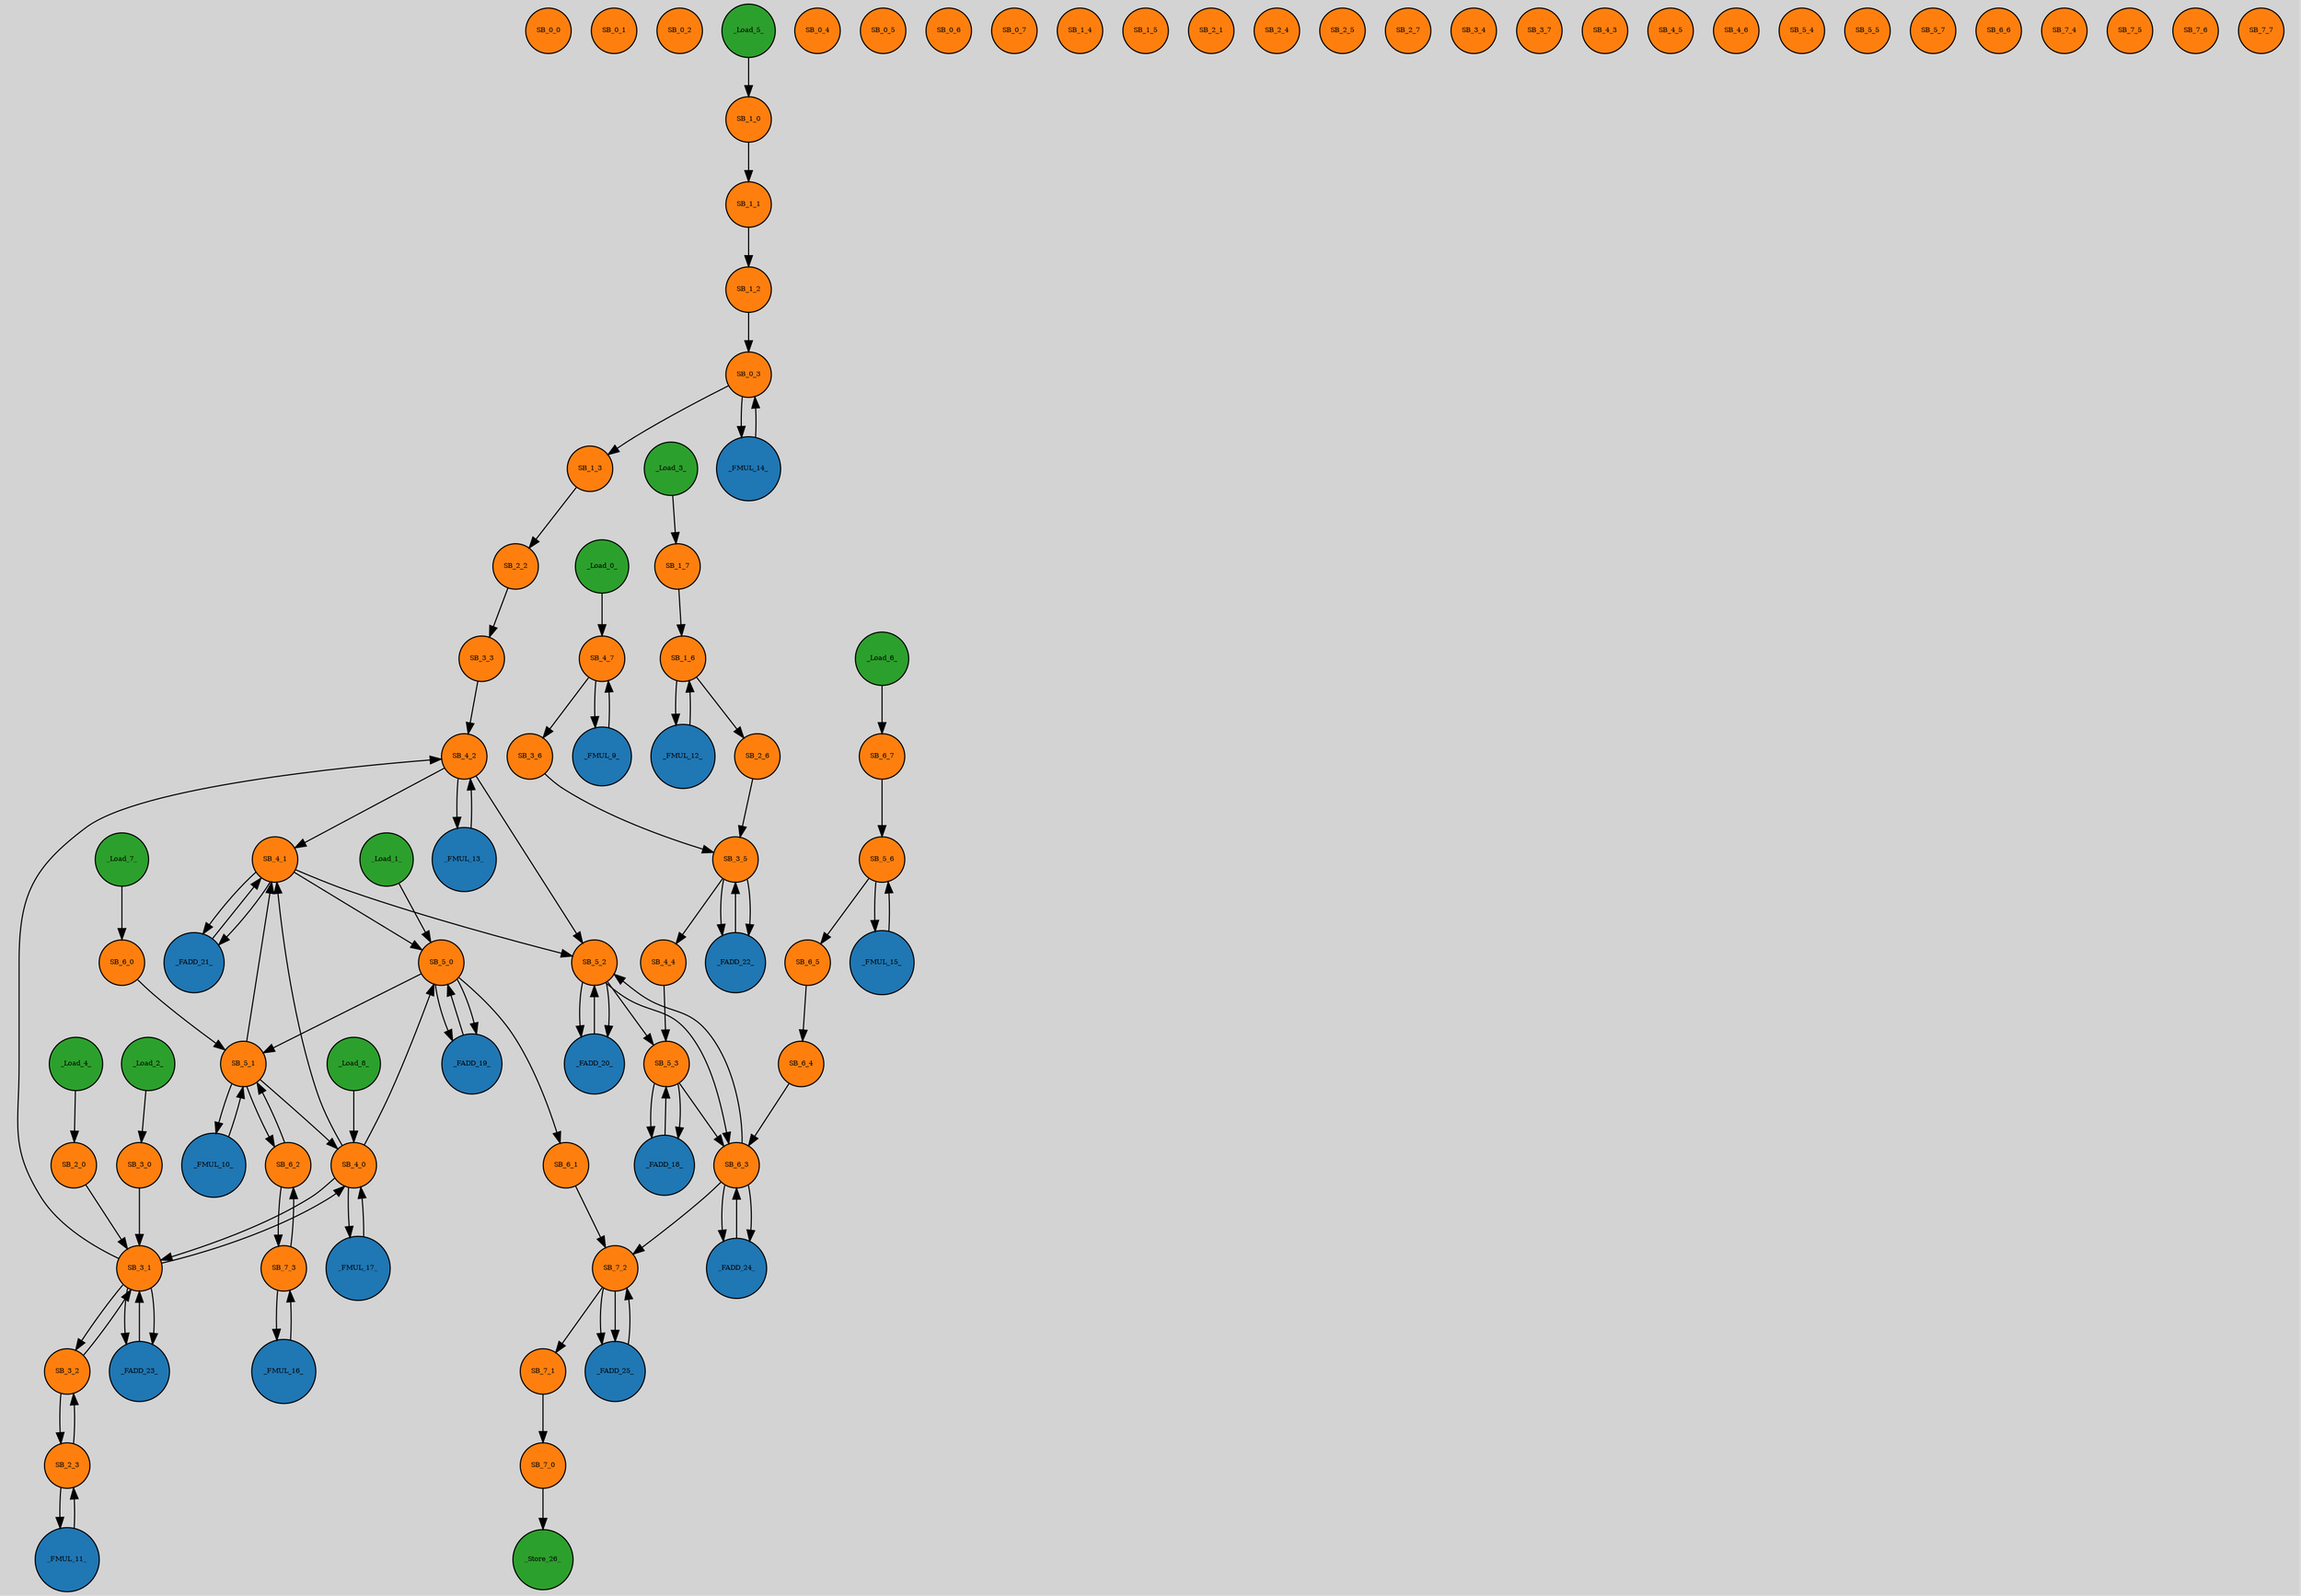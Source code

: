 digraph {
graph [pad="0.212,0.055" bgcolor=lightgray]
node [style=filled]
SB_0_0 [shape="circle" fontsize=6 fillcolor="#ff7f0e" pos="2,0!"]
SB_0_1 [shape="circle" fontsize=6 fillcolor="#ff7f0e" pos="4,0!"]
SB_0_2 [shape="circle" fontsize=6 fillcolor="#ff7f0e" pos="6,0!"]
SB_0_3 [shape="circle" fontsize=6 fillcolor="#ff7f0e" pos="8,0!"]
SB_0_4 [shape="circle" fontsize=6 fillcolor="#ff7f0e" pos="10,0!"]
SB_0_5 [shape="circle" fontsize=6 fillcolor="#ff7f0e" pos="12,0!"]
SB_0_6 [shape="circle" fontsize=6 fillcolor="#ff7f0e" pos="14,0!"]
SB_0_7 [shape="circle" fontsize=6 fillcolor="#ff7f0e" pos="16,0!"]
SB_1_0 [shape="circle" fontsize=6 fillcolor="#ff7f0e" pos="2,-2!"]
SB_1_1 [shape="circle" fontsize=6 fillcolor="#ff7f0e" pos="4,-2!"]
SB_1_2 [shape="circle" fontsize=6 fillcolor="#ff7f0e" pos="6,-2!"]
SB_1_3 [shape="circle" fontsize=6 fillcolor="#ff7f0e" pos="8,-2!"]
SB_1_4 [shape="circle" fontsize=6 fillcolor="#ff7f0e" pos="10,-2!"]
SB_1_5 [shape="circle" fontsize=6 fillcolor="#ff7f0e" pos="12,-2!"]
SB_1_6 [shape="circle" fontsize=6 fillcolor="#ff7f0e" pos="14,-2!"]
SB_1_7 [shape="circle" fontsize=6 fillcolor="#ff7f0e" pos="16,-2!"]
SB_2_0 [shape="circle" fontsize=6 fillcolor="#ff7f0e" pos="2,-4!"]
SB_2_1 [shape="circle" fontsize=6 fillcolor="#ff7f0e" pos="4,-4!"]
SB_2_2 [shape="circle" fontsize=6 fillcolor="#ff7f0e" pos="6,-4!"]
SB_2_3 [shape="circle" fontsize=6 fillcolor="#ff7f0e" pos="8,-4!"]
SB_2_4 [shape="circle" fontsize=6 fillcolor="#ff7f0e" pos="10,-4!"]
SB_2_5 [shape="circle" fontsize=6 fillcolor="#ff7f0e" pos="12,-4!"]
SB_2_6 [shape="circle" fontsize=6 fillcolor="#ff7f0e" pos="14,-4!"]
SB_2_7 [shape="circle" fontsize=6 fillcolor="#ff7f0e" pos="16,-4!"]
SB_3_0 [shape="circle" fontsize=6 fillcolor="#ff7f0e" pos="2,-6!"]
SB_3_1 [shape="circle" fontsize=6 fillcolor="#ff7f0e" pos="4,-6!"]
SB_3_2 [shape="circle" fontsize=6 fillcolor="#ff7f0e" pos="6,-6!"]
SB_3_3 [shape="circle" fontsize=6 fillcolor="#ff7f0e" pos="8,-6!"]
SB_3_4 [shape="circle" fontsize=6 fillcolor="#ff7f0e" pos="10,-6!"]
SB_3_5 [shape="circle" fontsize=6 fillcolor="#ff7f0e" pos="12,-6!"]
SB_3_6 [shape="circle" fontsize=6 fillcolor="#ff7f0e" pos="14,-6!"]
SB_3_7 [shape="circle" fontsize=6 fillcolor="#ff7f0e" pos="16,-6!"]
SB_4_0 [shape="circle" fontsize=6 fillcolor="#ff7f0e" pos="2,-8!"]
SB_4_1 [shape="circle" fontsize=6 fillcolor="#ff7f0e" pos="4,-8!"]
SB_4_2 [shape="circle" fontsize=6 fillcolor="#ff7f0e" pos="6,-8!"]
SB_4_3 [shape="circle" fontsize=6 fillcolor="#ff7f0e" pos="8,-8!"]
SB_4_4 [shape="circle" fontsize=6 fillcolor="#ff7f0e" pos="10,-8!"]
SB_4_5 [shape="circle" fontsize=6 fillcolor="#ff7f0e" pos="12,-8!"]
SB_4_6 [shape="circle" fontsize=6 fillcolor="#ff7f0e" pos="14,-8!"]
SB_4_7 [shape="circle" fontsize=6 fillcolor="#ff7f0e" pos="16,-8!"]
SB_5_0 [shape="circle" fontsize=6 fillcolor="#ff7f0e" pos="2,-10!"]
SB_5_1 [shape="circle" fontsize=6 fillcolor="#ff7f0e" pos="4,-10!"]
SB_5_2 [shape="circle" fontsize=6 fillcolor="#ff7f0e" pos="6,-10!"]
SB_5_3 [shape="circle" fontsize=6 fillcolor="#ff7f0e" pos="8,-10!"]
SB_5_4 [shape="circle" fontsize=6 fillcolor="#ff7f0e" pos="10,-10!"]
SB_5_5 [shape="circle" fontsize=6 fillcolor="#ff7f0e" pos="12,-10!"]
SB_5_6 [shape="circle" fontsize=6 fillcolor="#ff7f0e" pos="14,-10!"]
SB_5_7 [shape="circle" fontsize=6 fillcolor="#ff7f0e" pos="16,-10!"]
SB_6_0 [shape="circle" fontsize=6 fillcolor="#ff7f0e" pos="2,-12!"]
SB_6_1 [shape="circle" fontsize=6 fillcolor="#ff7f0e" pos="4,-12!"]
SB_6_2 [shape="circle" fontsize=6 fillcolor="#ff7f0e" pos="6,-12!"]
SB_6_3 [shape="circle" fontsize=6 fillcolor="#ff7f0e" pos="8,-12!"]
SB_6_4 [shape="circle" fontsize=6 fillcolor="#ff7f0e" pos="10,-12!"]
SB_6_5 [shape="circle" fontsize=6 fillcolor="#ff7f0e" pos="12,-12!"]
SB_6_6 [shape="circle" fontsize=6 fillcolor="#ff7f0e" pos="14,-12!"]
SB_6_7 [shape="circle" fontsize=6 fillcolor="#ff7f0e" pos="16,-12!"]
SB_7_0 [shape="circle" fontsize=6 fillcolor="#ff7f0e" pos="2,-14!"]
SB_7_1 [shape="circle" fontsize=6 fillcolor="#ff7f0e" pos="4,-14!"]
SB_7_2 [shape="circle" fontsize=6 fillcolor="#ff7f0e" pos="6,-14!"]
SB_7_3 [shape="circle" fontsize=6 fillcolor="#ff7f0e" pos="8,-14!"]
SB_7_4 [shape="circle" fontsize=6 fillcolor="#ff7f0e" pos="10,-14!"]
SB_7_5 [shape="circle" fontsize=6 fillcolor="#ff7f0e" pos="12,-14!"]
SB_7_6 [shape="circle" fontsize=6 fillcolor="#ff7f0e" pos="14,-14!"]
SB_7_7 [shape="circle" fontsize=6 fillcolor="#ff7f0e" pos="16,-14!"]
_FADD_18_ [shape="circle" fontsize=6 fillcolor="#1f77b4" pos="8.5,-11!"]
_FADD_18_ -> SB_5_3
SB_5_3 -> SB_6_3
SB_6_3 -> SB_7_2
SB_7_2 -> _FADD_25_
_FADD_19_ [shape="circle" fontsize=6 fillcolor="#1f77b4" pos="2.5,-11!"]
_FADD_19_ -> SB_5_0
SB_5_0 -> SB_6_1
SB_6_1 -> SB_7_2
SB_7_2 -> _FADD_25_
_FADD_20_ [shape="circle" fontsize=6 fillcolor="#1f77b4" pos="6.5,-11!"]
_FADD_20_ -> SB_5_2
SB_5_2 -> SB_5_3
SB_5_3 -> _FADD_18_
_FADD_21_ [shape="circle" fontsize=6 fillcolor="#1f77b4" pos="4.5,-9!"]
_FADD_21_ -> SB_4_1
SB_4_1 -> SB_5_0
SB_5_0 -> _FADD_19_
_FADD_22_ [shape="circle" fontsize=6 fillcolor="#1f77b4" pos="12.5,-7!"]
_FADD_22_ -> SB_3_5
SB_3_5 -> SB_4_4
SB_4_4 -> SB_5_3
SB_5_3 -> _FADD_18_
_FADD_23_ [shape="circle" fontsize=6 fillcolor="#1f77b4" pos="4.5,-7!"]
_FADD_23_ -> SB_3_1
SB_3_1 -> SB_4_0
SB_4_0 -> SB_5_0
SB_5_0 -> _FADD_19_
_FADD_24_ [shape="circle" fontsize=6 fillcolor="#1f77b4" pos="8.5,-13!"]
_FADD_24_ -> SB_6_3
SB_6_3 -> SB_5_2
SB_5_2 -> _FADD_20_
_FADD_25_ [shape="circle" fontsize=6 fillcolor="#1f77b4" pos="6.5,-15!"]
_FADD_25_ -> SB_7_2
SB_7_2 -> SB_7_1
SB_7_1 -> SB_7_0
_FMUL_10_ [shape="circle" fontsize=6 fillcolor="#1f77b4" pos="4.5,-11!"]
_FMUL_10_ -> SB_5_1
SB_5_1 -> SB_4_0
SB_4_0 -> SB_3_1
SB_3_1 -> _FADD_23_
_FMUL_11_ [shape="circle" fontsize=6 fillcolor="#1f77b4" pos="8.5,-5!"]
_FMUL_11_ -> SB_2_3
SB_2_3 -> SB_3_2
SB_3_2 -> SB_3_1
SB_3_1 -> _FADD_23_
_FMUL_12_ [shape="circle" fontsize=6 fillcolor="#1f77b4" pos="14.5,-3!"]
_FMUL_12_ -> SB_1_6
SB_1_6 -> SB_2_6
SB_2_6 -> SB_3_5
SB_3_5 -> _FADD_22_
_FMUL_13_ [shape="circle" fontsize=6 fillcolor="#1f77b4" pos="6.5,-9!"]
_FMUL_13_ -> SB_4_2
SB_4_2 -> SB_4_1
SB_4_1 -> _FADD_21_
_FMUL_14_ [shape="circle" fontsize=6 fillcolor="#1f77b4" pos="8.5,-1!"]
_FMUL_14_ -> SB_0_3
SB_0_3 -> SB_1_3
SB_1_3 -> SB_2_2
SB_2_2 -> SB_3_3
SB_3_3 -> SB_4_2
SB_4_2 -> SB_5_2
SB_5_2 -> _FADD_20_
_FMUL_15_ [shape="circle" fontsize=6 fillcolor="#1f77b4" pos="14.5,-11!"]
_FMUL_15_ -> SB_5_6
SB_5_6 -> SB_6_5
SB_6_5 -> SB_6_4
SB_6_4 -> SB_6_3
SB_6_3 -> _FADD_24_
_FMUL_16_ [shape="circle" fontsize=6 fillcolor="#1f77b4" pos="8.5,-15!"]
_FMUL_16_ -> SB_7_3
SB_7_3 -> SB_6_2
SB_6_2 -> SB_5_1
SB_5_1 -> SB_4_1
SB_4_1 -> _FADD_21_
_FMUL_17_ [shape="circle" fontsize=6 fillcolor="#1f77b4" pos="2.5,-9!"]
_FMUL_17_ -> SB_4_0
SB_4_0 -> SB_4_1
SB_4_1 -> SB_5_2
SB_5_2 -> SB_6_3
SB_6_3 -> _FADD_24_
_FMUL_9_ [shape="circle" fontsize=6 fillcolor="#1f77b4" pos="16.5,-9!"]
_FMUL_9_ -> SB_4_7
SB_4_7 -> SB_3_6
SB_3_6 -> SB_3_5
SB_3_5 -> _FADD_22_
_Load_0_ [shape="circle" fontsize=6 fillcolor="#2ca02c" pos="18,-8!"]
_Load_0_ -> SB_4_7
SB_4_7 -> _FMUL_9_
_Load_1_ [shape="circle" fontsize=6 fillcolor="#2ca02c" pos="0,-10!"]
_Load_1_ -> SB_5_0
SB_5_0 -> SB_5_1
SB_5_1 -> _FMUL_10_
_Load_2_ [shape="circle" fontsize=6 fillcolor="#2ca02c" pos="0,-6!"]
_Load_2_ -> SB_3_0
SB_3_0 -> SB_3_1
SB_3_1 -> SB_3_2
SB_3_2 -> SB_2_3
SB_2_3 -> _FMUL_11_
_Load_3_ [shape="circle" fontsize=6 fillcolor="#2ca02c" pos="18,-2!"]
_Load_3_ -> SB_1_7
SB_1_7 -> SB_1_6
SB_1_6 -> _FMUL_12_
_Load_4_ [shape="circle" fontsize=6 fillcolor="#2ca02c" pos="0,-4!"]
_Load_4_ -> SB_2_0
SB_2_0 -> SB_3_1
SB_3_1 -> SB_4_2
SB_4_2 -> _FMUL_13_
_Load_5_ [shape="circle" fontsize=6 fillcolor="#2ca02c" pos="0,-2!"]
_Load_5_ -> SB_1_0
SB_1_0 -> SB_1_1
SB_1_1 -> SB_1_2
SB_1_2 -> SB_0_3
SB_0_3 -> _FMUL_14_
_Load_6_ [shape="circle" fontsize=6 fillcolor="#2ca02c" pos="18,-12!"]
_Load_6_ -> SB_6_7
SB_6_7 -> SB_5_6
SB_5_6 -> _FMUL_15_
_Load_7_ [shape="circle" fontsize=6 fillcolor="#2ca02c" pos="0,-12!"]
_Load_7_ -> SB_6_0
SB_6_0 -> SB_5_1
SB_5_1 -> SB_6_2
SB_6_2 -> SB_7_3
SB_7_3 -> _FMUL_16_
_Load_8_ [shape="circle" fontsize=6 fillcolor="#2ca02c" pos="0,-8!"]
_Load_8_ -> SB_4_0
SB_4_0 -> _FMUL_17_
_Store_26_ [shape="circle" fontsize=6 fillcolor="#2ca02c" pos="0,-14!"]
SB_7_0 -> _Store_26_
}
